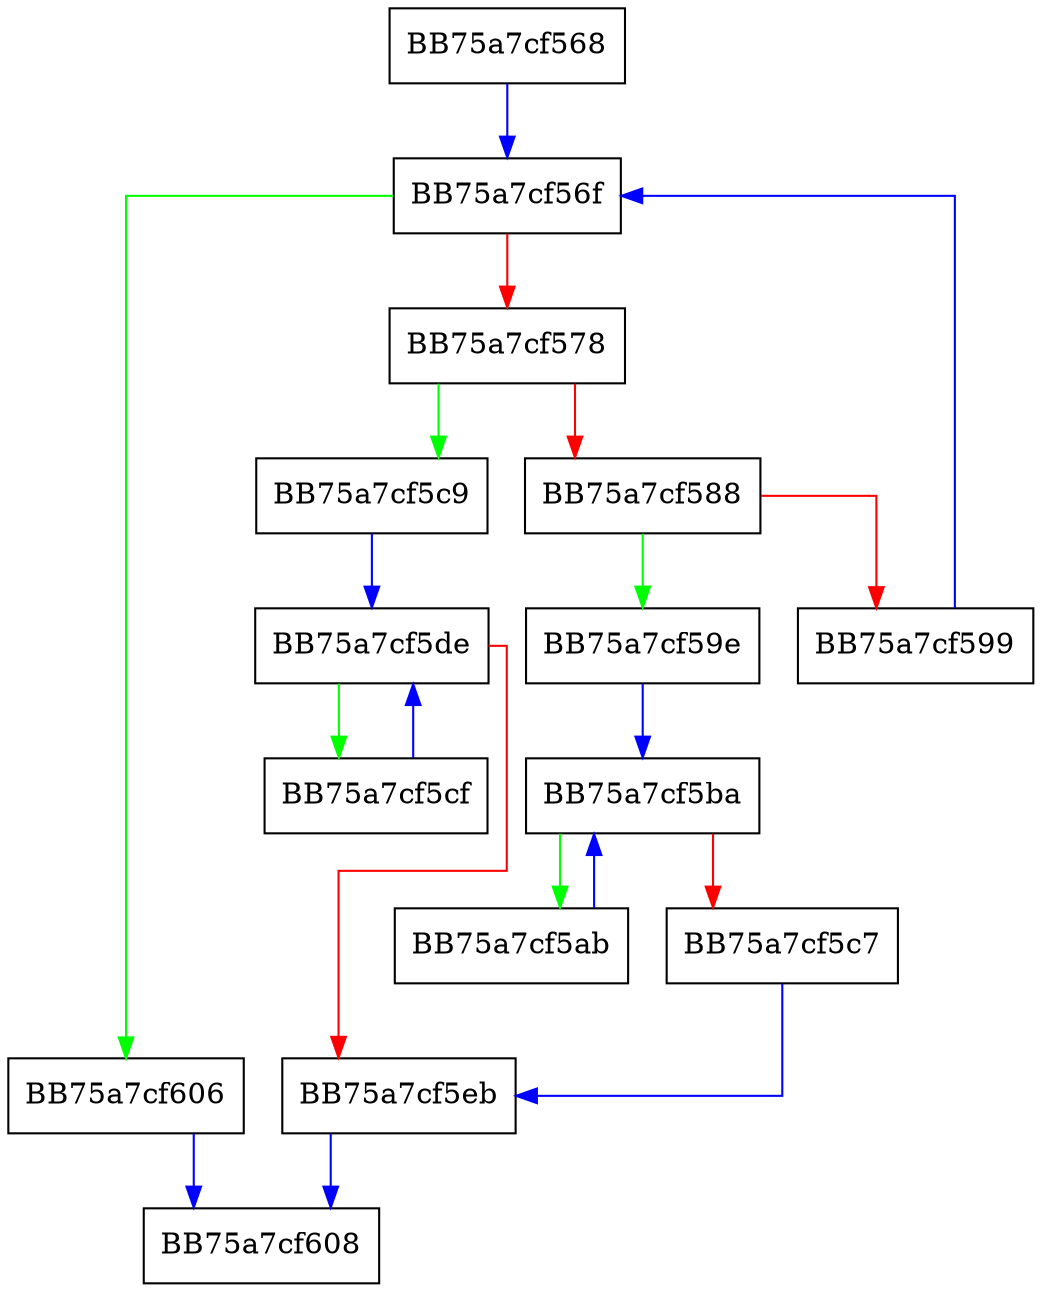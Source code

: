 digraph match_verb {
  node [shape="box"];
  graph [splines=ortho];
  BB75a7cf568 -> BB75a7cf56f [color="blue"];
  BB75a7cf56f -> BB75a7cf606 [color="green"];
  BB75a7cf56f -> BB75a7cf578 [color="red"];
  BB75a7cf578 -> BB75a7cf5c9 [color="green"];
  BB75a7cf578 -> BB75a7cf588 [color="red"];
  BB75a7cf588 -> BB75a7cf59e [color="green"];
  BB75a7cf588 -> BB75a7cf599 [color="red"];
  BB75a7cf599 -> BB75a7cf56f [color="blue"];
  BB75a7cf59e -> BB75a7cf5ba [color="blue"];
  BB75a7cf5ab -> BB75a7cf5ba [color="blue"];
  BB75a7cf5ba -> BB75a7cf5ab [color="green"];
  BB75a7cf5ba -> BB75a7cf5c7 [color="red"];
  BB75a7cf5c7 -> BB75a7cf5eb [color="blue"];
  BB75a7cf5c9 -> BB75a7cf5de [color="blue"];
  BB75a7cf5cf -> BB75a7cf5de [color="blue"];
  BB75a7cf5de -> BB75a7cf5cf [color="green"];
  BB75a7cf5de -> BB75a7cf5eb [color="red"];
  BB75a7cf5eb -> BB75a7cf608 [color="blue"];
  BB75a7cf606 -> BB75a7cf608 [color="blue"];
}